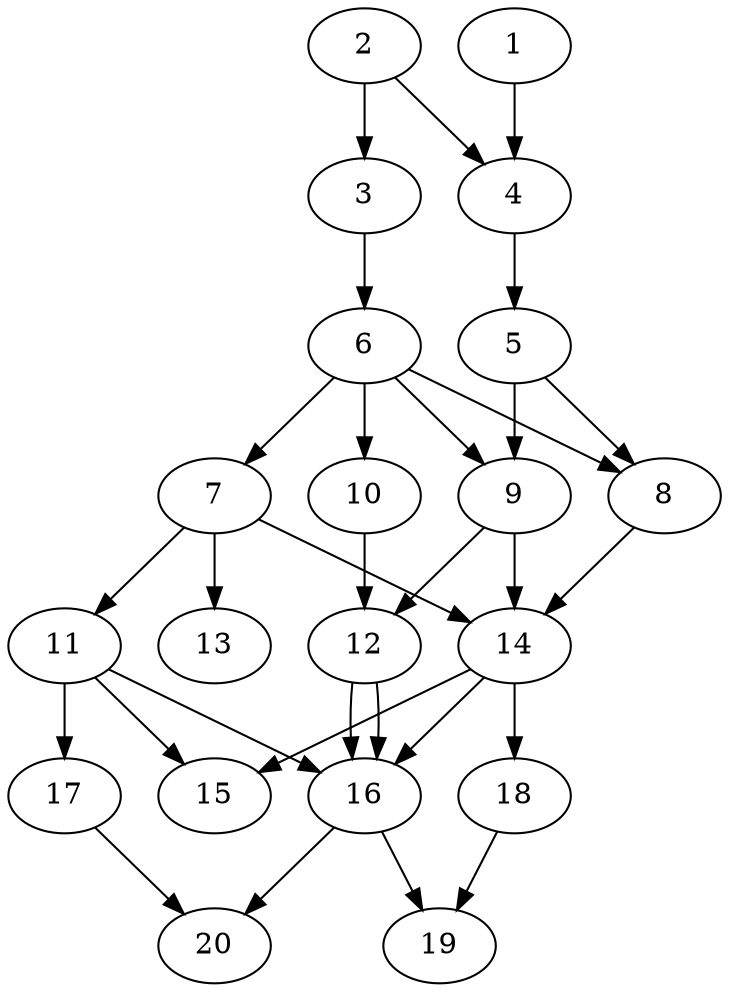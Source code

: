 // DAG automatically generated by daggen at Tue Jul 23 14:31:37 2019
// ./daggen --dot -n 20 --ccr 0.5 --fat 0.5 --regular 0.5 --density 0.8 --mindata 5242880 --maxdata 52428800 
digraph G {
  1 [size="53469184", alpha="0.16", expect_size="26734592"] 
  1 -> 4 [size ="26734592"]
  2 [size="102092800", alpha="0.13", expect_size="51046400"] 
  2 -> 3 [size ="51046400"]
  2 -> 4 [size ="51046400"]
  3 [size="19535872", alpha="0.01", expect_size="9767936"] 
  3 -> 6 [size ="9767936"]
  4 [size="12292096", alpha="0.04", expect_size="6146048"] 
  4 -> 5 [size ="6146048"]
  5 [size="40689664", alpha="0.10", expect_size="20344832"] 
  5 -> 8 [size ="20344832"]
  5 -> 9 [size ="20344832"]
  6 [size="95438848", alpha="0.07", expect_size="47719424"] 
  6 -> 7 [size ="47719424"]
  6 -> 8 [size ="47719424"]
  6 -> 9 [size ="47719424"]
  6 -> 10 [size ="47719424"]
  7 [size="32376832", alpha="0.16", expect_size="16188416"] 
  7 -> 11 [size ="16188416"]
  7 -> 13 [size ="16188416"]
  7 -> 14 [size ="16188416"]
  8 [size="63213568", alpha="0.11", expect_size="31606784"] 
  8 -> 14 [size ="31606784"]
  9 [size="71499776", alpha="0.13", expect_size="35749888"] 
  9 -> 12 [size ="35749888"]
  9 -> 14 [size ="35749888"]
  10 [size="33566720", alpha="0.06", expect_size="16783360"] 
  10 -> 12 [size ="16783360"]
  11 [size="63586304", alpha="0.03", expect_size="31793152"] 
  11 -> 15 [size ="31793152"]
  11 -> 16 [size ="31793152"]
  11 -> 17 [size ="31793152"]
  12 [size="45647872", alpha="0.02", expect_size="22823936"] 
  12 -> 16 [size ="22823936"]
  12 -> 16 [size ="22823936"]
  13 [size="12621824", alpha="0.11", expect_size="6310912"] 
  14 [size="19009536", alpha="0.12", expect_size="9504768"] 
  14 -> 15 [size ="9504768"]
  14 -> 16 [size ="9504768"]
  14 -> 18 [size ="9504768"]
  15 [size="36007936", alpha="0.01", expect_size="18003968"] 
  16 [size="83171328", alpha="0.08", expect_size="41585664"] 
  16 -> 19 [size ="41585664"]
  16 -> 20 [size ="41585664"]
  17 [size="20637696", alpha="0.11", expect_size="10318848"] 
  17 -> 20 [size ="10318848"]
  18 [size="95764480", alpha="0.05", expect_size="47882240"] 
  18 -> 19 [size ="47882240"]
  19 [size="54634496", alpha="0.02", expect_size="27317248"] 
  20 [size="20547584", alpha="0.13", expect_size="10273792"] 
}
